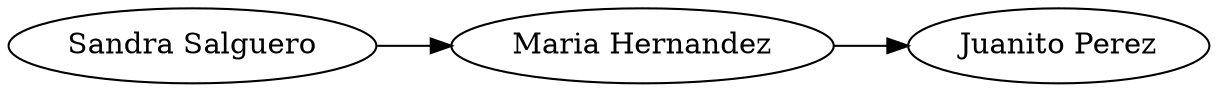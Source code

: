 digraph {
rankdir=LR;
Sandra[label="Sandra Salguero"]
Maria[label="Maria Hernandez"]
Juanito[label="Juanito Perez"]
Sandra->Maria
Maria->Juanito
}
